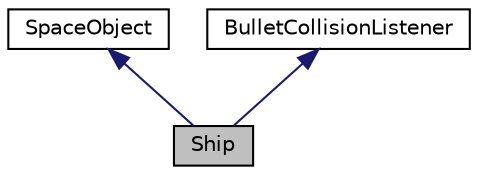 digraph "Ship"
{
  edge [fontname="Helvetica",fontsize="10",labelfontname="Helvetica",labelfontsize="10"];
  node [fontname="Helvetica",fontsize="10",shape=record];
  Node0 [label="Ship",height=0.2,width=0.4,color="black", fillcolor="grey75", style="filled", fontcolor="black"];
  Node1 -> Node0 [dir="back",color="midnightblue",fontsize="10",style="solid",fontname="Helvetica"];
  Node1 [label="SpaceObject",height=0.2,width=0.4,color="black", fillcolor="white", style="filled",URL="$class_space_object.html"];
  Node2 -> Node0 [dir="back",color="midnightblue",fontsize="10",style="solid",fontname="Helvetica"];
  Node2 [label="BulletCollisionListener",height=0.2,width=0.4,color="black", fillcolor="white", style="filled",URL="$class_bullet_collision_listener.html"];
}

